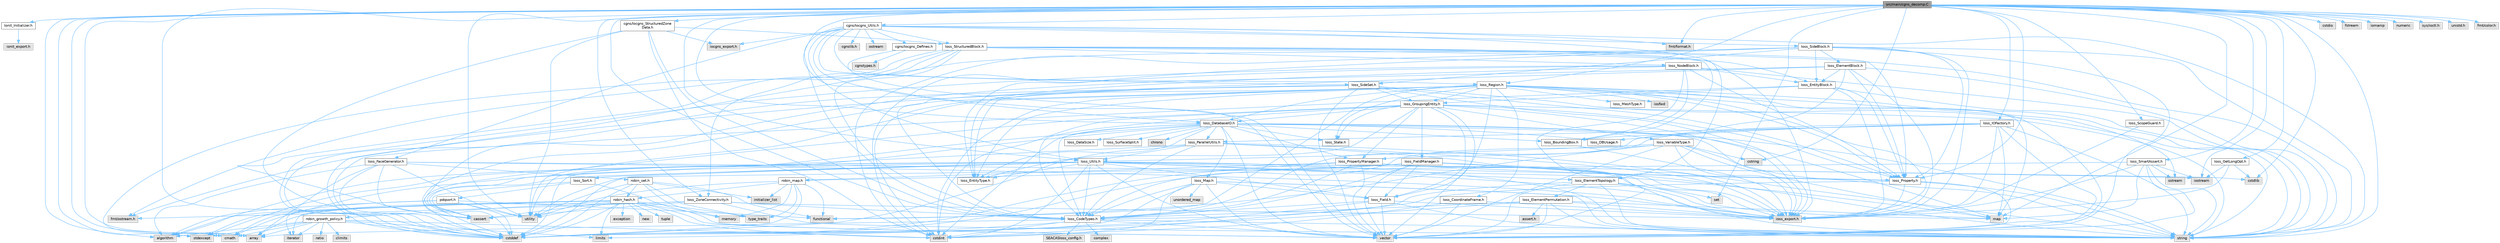 digraph "src/main/cgns_decomp.C"
{
 // INTERACTIVE_SVG=YES
 // LATEX_PDF_SIZE
  bgcolor="transparent";
  edge [fontname=Helvetica,fontsize=10,labelfontname=Helvetica,labelfontsize=10];
  node [fontname=Helvetica,fontsize=10,shape=box,height=0.2,width=0.4];
  Node1 [id="Node000001",label="src/main/cgns_decomp.C",height=0.2,width=0.4,color="gray40", fillcolor="grey60", style="filled", fontcolor="black",tooltip=" "];
  Node1 -> Node2 [id="edge1_Node000001_Node000002",color="steelblue1",style="solid",tooltip=" "];
  Node2 [id="Node000002",label="Ionit_Initializer.h",height=0.2,width=0.4,color="grey40", fillcolor="white", style="filled",URL="$Ionit__Initializer_8h.html",tooltip=" "];
  Node2 -> Node3 [id="edge2_Node000002_Node000003",color="steelblue1",style="solid",tooltip=" "];
  Node3 [id="Node000003",label="ionit_export.h",height=0.2,width=0.4,color="grey60", fillcolor="#E0E0E0", style="filled",tooltip=" "];
  Node1 -> Node4 [id="edge3_Node000001_Node000004",color="steelblue1",style="solid",tooltip=" "];
  Node4 [id="Node000004",label="Ioss_CodeTypes.h",height=0.2,width=0.4,color="grey40", fillcolor="white", style="filled",URL="$Ioss__CodeTypes_8h.html",tooltip=" "];
  Node4 -> Node5 [id="edge4_Node000004_Node000005",color="steelblue1",style="solid",tooltip=" "];
  Node5 [id="Node000005",label="array",height=0.2,width=0.4,color="grey60", fillcolor="#E0E0E0", style="filled",tooltip=" "];
  Node4 -> Node6 [id="edge5_Node000004_Node000006",color="steelblue1",style="solid",tooltip=" "];
  Node6 [id="Node000006",label="cstddef",height=0.2,width=0.4,color="grey60", fillcolor="#E0E0E0", style="filled",tooltip=" "];
  Node4 -> Node7 [id="edge6_Node000004_Node000007",color="steelblue1",style="solid",tooltip=" "];
  Node7 [id="Node000007",label="cstdint",height=0.2,width=0.4,color="grey60", fillcolor="#E0E0E0", style="filled",tooltip=" "];
  Node4 -> Node8 [id="edge7_Node000004_Node000008",color="steelblue1",style="solid",tooltip=" "];
  Node8 [id="Node000008",label="string",height=0.2,width=0.4,color="grey60", fillcolor="#E0E0E0", style="filled",tooltip=" "];
  Node4 -> Node9 [id="edge8_Node000004_Node000009",color="steelblue1",style="solid",tooltip=" "];
  Node9 [id="Node000009",label="vector",height=0.2,width=0.4,color="grey60", fillcolor="#E0E0E0", style="filled",tooltip=" "];
  Node4 -> Node10 [id="edge9_Node000004_Node000010",color="steelblue1",style="solid",tooltip=" "];
  Node10 [id="Node000010",label="SEACASIoss_config.h",height=0.2,width=0.4,color="grey60", fillcolor="#E0E0E0", style="filled",tooltip=" "];
  Node4 -> Node11 [id="edge10_Node000004_Node000011",color="steelblue1",style="solid",tooltip=" "];
  Node11 [id="Node000011",label="complex",height=0.2,width=0.4,color="grey60", fillcolor="#E0E0E0", style="filled",tooltip=" "];
  Node1 -> Node12 [id="edge11_Node000001_Node000012",color="steelblue1",style="solid",tooltip=" "];
  Node12 [id="Node000012",label="Ioss_DatabaseIO.h",height=0.2,width=0.4,color="grey40", fillcolor="white", style="filled",URL="$Ioss__DatabaseIO_8h.html",tooltip=" "];
  Node12 -> Node13 [id="edge12_Node000012_Node000013",color="steelblue1",style="solid",tooltip=" "];
  Node13 [id="Node000013",label="ioss_export.h",height=0.2,width=0.4,color="grey60", fillcolor="#E0E0E0", style="filled",tooltip=" "];
  Node12 -> Node14 [id="edge13_Node000012_Node000014",color="steelblue1",style="solid",tooltip=" "];
  Node14 [id="Node000014",label="Ioss_BoundingBox.h",height=0.2,width=0.4,color="grey40", fillcolor="white", style="filled",URL="$Ioss__BoundingBox_8h.html",tooltip=" "];
  Node14 -> Node13 [id="edge14_Node000014_Node000013",color="steelblue1",style="solid",tooltip=" "];
  Node12 -> Node4 [id="edge15_Node000012_Node000004",color="steelblue1",style="solid",tooltip=" "];
  Node12 -> Node15 [id="edge16_Node000012_Node000015",color="steelblue1",style="solid",tooltip=" "];
  Node15 [id="Node000015",label="Ioss_DBUsage.h",height=0.2,width=0.4,color="grey40", fillcolor="white", style="filled",URL="$Ioss__DBUsage_8h.html",tooltip=" "];
  Node12 -> Node16 [id="edge17_Node000012_Node000016",color="steelblue1",style="solid",tooltip=" "];
  Node16 [id="Node000016",label="Ioss_DataSize.h",height=0.2,width=0.4,color="grey40", fillcolor="white", style="filled",URL="$Ioss__DataSize_8h.html",tooltip=" "];
  Node12 -> Node17 [id="edge18_Node000012_Node000017",color="steelblue1",style="solid",tooltip=" "];
  Node17 [id="Node000017",label="Ioss_EntityType.h",height=0.2,width=0.4,color="grey40", fillcolor="white", style="filled",URL="$Ioss__EntityType_8h.html",tooltip=" "];
  Node12 -> Node18 [id="edge19_Node000012_Node000018",color="steelblue1",style="solid",tooltip=" "];
  Node18 [id="Node000018",label="Ioss_Map.h",height=0.2,width=0.4,color="grey40", fillcolor="white", style="filled",URL="$Ioss__Map_8h.html",tooltip=" "];
  Node18 -> Node13 [id="edge20_Node000018_Node000013",color="steelblue1",style="solid",tooltip=" "];
  Node18 -> Node4 [id="edge21_Node000018_Node000004",color="steelblue1",style="solid",tooltip=" "];
  Node18 -> Node19 [id="edge22_Node000018_Node000019",color="steelblue1",style="solid",tooltip=" "];
  Node19 [id="Node000019",label="Ioss_Field.h",height=0.2,width=0.4,color="grey40", fillcolor="white", style="filled",URL="$Ioss__Field_8h.html",tooltip=" "];
  Node19 -> Node13 [id="edge23_Node000019_Node000013",color="steelblue1",style="solid",tooltip=" "];
  Node19 -> Node4 [id="edge24_Node000019_Node000004",color="steelblue1",style="solid",tooltip=" "];
  Node19 -> Node6 [id="edge25_Node000019_Node000006",color="steelblue1",style="solid",tooltip=" "];
  Node19 -> Node8 [id="edge26_Node000019_Node000008",color="steelblue1",style="solid",tooltip=" "];
  Node19 -> Node9 [id="edge27_Node000019_Node000009",color="steelblue1",style="solid",tooltip=" "];
  Node18 -> Node6 [id="edge28_Node000018_Node000006",color="steelblue1",style="solid",tooltip=" "];
  Node18 -> Node7 [id="edge29_Node000018_Node000007",color="steelblue1",style="solid",tooltip=" "];
  Node18 -> Node8 [id="edge30_Node000018_Node000008",color="steelblue1",style="solid",tooltip=" "];
  Node18 -> Node9 [id="edge31_Node000018_Node000009",color="steelblue1",style="solid",tooltip=" "];
  Node18 -> Node20 [id="edge32_Node000018_Node000020",color="steelblue1",style="solid",tooltip=" "];
  Node20 [id="Node000020",label="unordered_map",height=0.2,width=0.4,color="grey60", fillcolor="#E0E0E0", style="filled",tooltip=" "];
  Node12 -> Node21 [id="edge33_Node000012_Node000021",color="steelblue1",style="solid",tooltip=" "];
  Node21 [id="Node000021",label="Ioss_ParallelUtils.h",height=0.2,width=0.4,color="grey40", fillcolor="white", style="filled",URL="$Ioss__ParallelUtils_8h.html",tooltip=" "];
  Node21 -> Node13 [id="edge34_Node000021_Node000013",color="steelblue1",style="solid",tooltip=" "];
  Node21 -> Node4 [id="edge35_Node000021_Node000004",color="steelblue1",style="solid",tooltip=" "];
  Node21 -> Node22 [id="edge36_Node000021_Node000022",color="steelblue1",style="solid",tooltip=" "];
  Node22 [id="Node000022",label="Ioss_Utils.h",height=0.2,width=0.4,color="grey40", fillcolor="white", style="filled",URL="$Ioss__Utils_8h.html",tooltip=" "];
  Node22 -> Node13 [id="edge37_Node000022_Node000013",color="steelblue1",style="solid",tooltip=" "];
  Node22 -> Node4 [id="edge38_Node000022_Node000004",color="steelblue1",style="solid",tooltip=" "];
  Node22 -> Node23 [id="edge39_Node000022_Node000023",color="steelblue1",style="solid",tooltip=" "];
  Node23 [id="Node000023",label="Ioss_ElementTopology.h",height=0.2,width=0.4,color="grey40", fillcolor="white", style="filled",URL="$Ioss__ElementTopology_8h.html",tooltip=" "];
  Node23 -> Node13 [id="edge40_Node000023_Node000013",color="steelblue1",style="solid",tooltip=" "];
  Node23 -> Node4 [id="edge41_Node000023_Node000004",color="steelblue1",style="solid",tooltip=" "];
  Node23 -> Node24 [id="edge42_Node000023_Node000024",color="steelblue1",style="solid",tooltip=" "];
  Node24 [id="Node000024",label="Ioss_ElementPermutation.h",height=0.2,width=0.4,color="grey40", fillcolor="white", style="filled",URL="$Ioss__ElementPermutation_8h.html",tooltip=" "];
  Node24 -> Node13 [id="edge43_Node000024_Node000013",color="steelblue1",style="solid",tooltip=" "];
  Node24 -> Node4 [id="edge44_Node000024_Node000004",color="steelblue1",style="solid",tooltip=" "];
  Node24 -> Node25 [id="edge45_Node000024_Node000025",color="steelblue1",style="solid",tooltip=" "];
  Node25 [id="Node000025",label="assert.h",height=0.2,width=0.4,color="grey60", fillcolor="#E0E0E0", style="filled",tooltip=" "];
  Node24 -> Node26 [id="edge46_Node000024_Node000026",color="steelblue1",style="solid",tooltip=" "];
  Node26 [id="Node000026",label="limits",height=0.2,width=0.4,color="grey60", fillcolor="#E0E0E0", style="filled",tooltip=" "];
  Node24 -> Node27 [id="edge47_Node000024_Node000027",color="steelblue1",style="solid",tooltip=" "];
  Node27 [id="Node000027",label="map",height=0.2,width=0.4,color="grey60", fillcolor="#E0E0E0", style="filled",tooltip=" "];
  Node24 -> Node8 [id="edge48_Node000024_Node000008",color="steelblue1",style="solid",tooltip=" "];
  Node24 -> Node9 [id="edge49_Node000024_Node000009",color="steelblue1",style="solid",tooltip=" "];
  Node23 -> Node27 [id="edge50_Node000023_Node000027",color="steelblue1",style="solid",tooltip=" "];
  Node23 -> Node28 [id="edge51_Node000023_Node000028",color="steelblue1",style="solid",tooltip=" "];
  Node28 [id="Node000028",label="set",height=0.2,width=0.4,color="grey60", fillcolor="#E0E0E0", style="filled",tooltip=" "];
  Node23 -> Node8 [id="edge52_Node000023_Node000008",color="steelblue1",style="solid",tooltip=" "];
  Node23 -> Node9 [id="edge53_Node000023_Node000009",color="steelblue1",style="solid",tooltip=" "];
  Node22 -> Node17 [id="edge54_Node000022_Node000017",color="steelblue1",style="solid",tooltip=" "];
  Node22 -> Node19 [id="edge55_Node000022_Node000019",color="steelblue1",style="solid",tooltip=" "];
  Node22 -> Node29 [id="edge56_Node000022_Node000029",color="steelblue1",style="solid",tooltip=" "];
  Node29 [id="Node000029",label="Ioss_Property.h",height=0.2,width=0.4,color="grey40", fillcolor="white", style="filled",URL="$Ioss__Property_8h.html",tooltip=" "];
  Node29 -> Node13 [id="edge57_Node000029_Node000013",color="steelblue1",style="solid",tooltip=" "];
  Node29 -> Node7 [id="edge58_Node000029_Node000007",color="steelblue1",style="solid",tooltip=" "];
  Node29 -> Node8 [id="edge59_Node000029_Node000008",color="steelblue1",style="solid",tooltip=" "];
  Node29 -> Node9 [id="edge60_Node000029_Node000009",color="steelblue1",style="solid",tooltip=" "];
  Node22 -> Node30 [id="edge61_Node000022_Node000030",color="steelblue1",style="solid",tooltip=" "];
  Node30 [id="Node000030",label="Ioss_Sort.h",height=0.2,width=0.4,color="grey40", fillcolor="white", style="filled",URL="$Ioss__Sort_8h.html",tooltip=" "];
  Node30 -> Node31 [id="edge62_Node000030_Node000031",color="steelblue1",style="solid",tooltip=" "];
  Node31 [id="Node000031",label="pdqsort.h",height=0.2,width=0.4,color="grey40", fillcolor="white", style="filled",URL="$pdqsort_8h.html",tooltip=" "];
  Node31 -> Node32 [id="edge63_Node000031_Node000032",color="steelblue1",style="solid",tooltip=" "];
  Node32 [id="Node000032",label="algorithm",height=0.2,width=0.4,color="grey60", fillcolor="#E0E0E0", style="filled",tooltip=" "];
  Node31 -> Node6 [id="edge64_Node000031_Node000006",color="steelblue1",style="solid",tooltip=" "];
  Node31 -> Node33 [id="edge65_Node000031_Node000033",color="steelblue1",style="solid",tooltip=" "];
  Node33 [id="Node000033",label="functional",height=0.2,width=0.4,color="grey60", fillcolor="#E0E0E0", style="filled",tooltip=" "];
  Node31 -> Node34 [id="edge66_Node000031_Node000034",color="steelblue1",style="solid",tooltip=" "];
  Node34 [id="Node000034",label="iterator",height=0.2,width=0.4,color="grey60", fillcolor="#E0E0E0", style="filled",tooltip=" "];
  Node31 -> Node35 [id="edge67_Node000031_Node000035",color="steelblue1",style="solid",tooltip=" "];
  Node35 [id="Node000035",label="utility",height=0.2,width=0.4,color="grey60", fillcolor="#E0E0E0", style="filled",tooltip=" "];
  Node30 -> Node6 [id="edge68_Node000030_Node000006",color="steelblue1",style="solid",tooltip=" "];
  Node30 -> Node9 [id="edge69_Node000030_Node000009",color="steelblue1",style="solid",tooltip=" "];
  Node22 -> Node32 [id="edge70_Node000022_Node000032",color="steelblue1",style="solid",tooltip=" "];
  Node22 -> Node36 [id="edge71_Node000022_Node000036",color="steelblue1",style="solid",tooltip=" "];
  Node36 [id="Node000036",label="cassert",height=0.2,width=0.4,color="grey60", fillcolor="#E0E0E0", style="filled",tooltip=" "];
  Node22 -> Node37 [id="edge72_Node000022_Node000037",color="steelblue1",style="solid",tooltip=" "];
  Node37 [id="Node000037",label="cmath",height=0.2,width=0.4,color="grey60", fillcolor="#E0E0E0", style="filled",tooltip=" "];
  Node22 -> Node6 [id="edge73_Node000022_Node000006",color="steelblue1",style="solid",tooltip=" "];
  Node22 -> Node7 [id="edge74_Node000022_Node000007",color="steelblue1",style="solid",tooltip=" "];
  Node22 -> Node38 [id="edge75_Node000022_Node000038",color="steelblue1",style="solid",tooltip=" "];
  Node38 [id="Node000038",label="cstdlib",height=0.2,width=0.4,color="grey60", fillcolor="#E0E0E0", style="filled",tooltip=" "];
  Node22 -> Node39 [id="edge76_Node000022_Node000039",color="steelblue1",style="solid",tooltip=" "];
  Node39 [id="Node000039",label="iostream",height=0.2,width=0.4,color="grey60", fillcolor="#E0E0E0", style="filled",tooltip=" "];
  Node22 -> Node40 [id="edge77_Node000022_Node000040",color="steelblue1",style="solid",tooltip=" "];
  Node40 [id="Node000040",label="stdexcept",height=0.2,width=0.4,color="grey60", fillcolor="#E0E0E0", style="filled",tooltip=" "];
  Node22 -> Node8 [id="edge78_Node000022_Node000008",color="steelblue1",style="solid",tooltip=" "];
  Node22 -> Node9 [id="edge79_Node000022_Node000009",color="steelblue1",style="solid",tooltip=" "];
  Node21 -> Node36 [id="edge80_Node000021_Node000036",color="steelblue1",style="solid",tooltip=" "];
  Node21 -> Node6 [id="edge81_Node000021_Node000006",color="steelblue1",style="solid",tooltip=" "];
  Node21 -> Node8 [id="edge82_Node000021_Node000008",color="steelblue1",style="solid",tooltip=" "];
  Node21 -> Node9 [id="edge83_Node000021_Node000009",color="steelblue1",style="solid",tooltip=" "];
  Node12 -> Node41 [id="edge84_Node000012_Node000041",color="steelblue1",style="solid",tooltip=" "];
  Node41 [id="Node000041",label="Ioss_PropertyManager.h",height=0.2,width=0.4,color="grey40", fillcolor="white", style="filled",URL="$Ioss__PropertyManager_8h.html",tooltip=" "];
  Node41 -> Node13 [id="edge85_Node000041_Node000013",color="steelblue1",style="solid",tooltip=" "];
  Node41 -> Node4 [id="edge86_Node000041_Node000004",color="steelblue1",style="solid",tooltip=" "];
  Node41 -> Node29 [id="edge87_Node000041_Node000029",color="steelblue1",style="solid",tooltip=" "];
  Node41 -> Node6 [id="edge88_Node000041_Node000006",color="steelblue1",style="solid",tooltip=" "];
  Node41 -> Node8 [id="edge89_Node000041_Node000008",color="steelblue1",style="solid",tooltip=" "];
  Node41 -> Node9 [id="edge90_Node000041_Node000009",color="steelblue1",style="solid",tooltip=" "];
  Node41 -> Node42 [id="edge91_Node000041_Node000042",color="steelblue1",style="solid",tooltip=" "];
  Node42 [id="Node000042",label="robin_map.h",height=0.2,width=0.4,color="grey40", fillcolor="white", style="filled",URL="$robin__map_8h.html",tooltip=" "];
  Node42 -> Node6 [id="edge92_Node000042_Node000006",color="steelblue1",style="solid",tooltip=" "];
  Node42 -> Node33 [id="edge93_Node000042_Node000033",color="steelblue1",style="solid",tooltip=" "];
  Node42 -> Node43 [id="edge94_Node000042_Node000043",color="steelblue1",style="solid",tooltip=" "];
  Node43 [id="Node000043",label="initializer_list",height=0.2,width=0.4,color="grey60", fillcolor="#E0E0E0", style="filled",tooltip=" "];
  Node42 -> Node44 [id="edge95_Node000042_Node000044",color="steelblue1",style="solid",tooltip=" "];
  Node44 [id="Node000044",label="memory",height=0.2,width=0.4,color="grey60", fillcolor="#E0E0E0", style="filled",tooltip=" "];
  Node42 -> Node45 [id="edge96_Node000042_Node000045",color="steelblue1",style="solid",tooltip=" "];
  Node45 [id="Node000045",label="type_traits",height=0.2,width=0.4,color="grey60", fillcolor="#E0E0E0", style="filled",tooltip=" "];
  Node42 -> Node35 [id="edge97_Node000042_Node000035",color="steelblue1",style="solid",tooltip=" "];
  Node42 -> Node46 [id="edge98_Node000042_Node000046",color="steelblue1",style="solid",tooltip=" "];
  Node46 [id="Node000046",label="robin_hash.h",height=0.2,width=0.4,color="grey40", fillcolor="white", style="filled",URL="$robin__hash_8h.html",tooltip=" "];
  Node46 -> Node32 [id="edge99_Node000046_Node000032",color="steelblue1",style="solid",tooltip=" "];
  Node46 -> Node36 [id="edge100_Node000046_Node000036",color="steelblue1",style="solid",tooltip=" "];
  Node46 -> Node37 [id="edge101_Node000046_Node000037",color="steelblue1",style="solid",tooltip=" "];
  Node46 -> Node6 [id="edge102_Node000046_Node000006",color="steelblue1",style="solid",tooltip=" "];
  Node46 -> Node7 [id="edge103_Node000046_Node000007",color="steelblue1",style="solid",tooltip=" "];
  Node46 -> Node47 [id="edge104_Node000046_Node000047",color="steelblue1",style="solid",tooltip=" "];
  Node47 [id="Node000047",label="exception",height=0.2,width=0.4,color="grey60", fillcolor="#E0E0E0", style="filled",tooltip=" "];
  Node46 -> Node34 [id="edge105_Node000046_Node000034",color="steelblue1",style="solid",tooltip=" "];
  Node46 -> Node26 [id="edge106_Node000046_Node000026",color="steelblue1",style="solid",tooltip=" "];
  Node46 -> Node44 [id="edge107_Node000046_Node000044",color="steelblue1",style="solid",tooltip=" "];
  Node46 -> Node48 [id="edge108_Node000046_Node000048",color="steelblue1",style="solid",tooltip=" "];
  Node48 [id="Node000048",label="new",height=0.2,width=0.4,color="grey60", fillcolor="#E0E0E0", style="filled",tooltip=" "];
  Node46 -> Node40 [id="edge109_Node000046_Node000040",color="steelblue1",style="solid",tooltip=" "];
  Node46 -> Node49 [id="edge110_Node000046_Node000049",color="steelblue1",style="solid",tooltip=" "];
  Node49 [id="Node000049",label="tuple",height=0.2,width=0.4,color="grey60", fillcolor="#E0E0E0", style="filled",tooltip=" "];
  Node46 -> Node45 [id="edge111_Node000046_Node000045",color="steelblue1",style="solid",tooltip=" "];
  Node46 -> Node35 [id="edge112_Node000046_Node000035",color="steelblue1",style="solid",tooltip=" "];
  Node46 -> Node9 [id="edge113_Node000046_Node000009",color="steelblue1",style="solid",tooltip=" "];
  Node46 -> Node50 [id="edge114_Node000046_Node000050",color="steelblue1",style="solid",tooltip=" "];
  Node50 [id="Node000050",label="robin_growth_policy.h",height=0.2,width=0.4,color="grey40", fillcolor="white", style="filled",URL="$robin__growth__policy_8h.html",tooltip=" "];
  Node50 -> Node32 [id="edge115_Node000050_Node000032",color="steelblue1",style="solid",tooltip=" "];
  Node50 -> Node5 [id="edge116_Node000050_Node000005",color="steelblue1",style="solid",tooltip=" "];
  Node50 -> Node51 [id="edge117_Node000050_Node000051",color="steelblue1",style="solid",tooltip=" "];
  Node51 [id="Node000051",label="climits",height=0.2,width=0.4,color="grey60", fillcolor="#E0E0E0", style="filled",tooltip=" "];
  Node50 -> Node37 [id="edge118_Node000050_Node000037",color="steelblue1",style="solid",tooltip=" "];
  Node50 -> Node6 [id="edge119_Node000050_Node000006",color="steelblue1",style="solid",tooltip=" "];
  Node50 -> Node7 [id="edge120_Node000050_Node000007",color="steelblue1",style="solid",tooltip=" "];
  Node50 -> Node34 [id="edge121_Node000050_Node000034",color="steelblue1",style="solid",tooltip=" "];
  Node50 -> Node26 [id="edge122_Node000050_Node000026",color="steelblue1",style="solid",tooltip=" "];
  Node50 -> Node52 [id="edge123_Node000050_Node000052",color="steelblue1",style="solid",tooltip=" "];
  Node52 [id="Node000052",label="ratio",height=0.2,width=0.4,color="grey60", fillcolor="#E0E0E0", style="filled",tooltip=" "];
  Node50 -> Node40 [id="edge124_Node000050_Node000040",color="steelblue1",style="solid",tooltip=" "];
  Node12 -> Node53 [id="edge125_Node000012_Node000053",color="steelblue1",style="solid",tooltip=" "];
  Node53 [id="Node000053",label="Ioss_State.h",height=0.2,width=0.4,color="grey40", fillcolor="white", style="filled",URL="$Ioss__State_8h.html",tooltip=" "];
  Node12 -> Node54 [id="edge126_Node000012_Node000054",color="steelblue1",style="solid",tooltip=" "];
  Node54 [id="Node000054",label="Ioss_SurfaceSplit.h",height=0.2,width=0.4,color="grey40", fillcolor="white", style="filled",URL="$Ioss__SurfaceSplit_8h.html",tooltip=" "];
  Node12 -> Node55 [id="edge127_Node000012_Node000055",color="steelblue1",style="solid",tooltip=" "];
  Node55 [id="Node000055",label="chrono",height=0.2,width=0.4,color="grey60", fillcolor="#E0E0E0", style="filled",tooltip=" "];
  Node12 -> Node6 [id="edge128_Node000012_Node000006",color="steelblue1",style="solid",tooltip=" "];
  Node12 -> Node7 [id="edge129_Node000012_Node000007",color="steelblue1",style="solid",tooltip=" "];
  Node12 -> Node27 [id="edge130_Node000012_Node000027",color="steelblue1",style="solid",tooltip=" "];
  Node12 -> Node8 [id="edge131_Node000012_Node000008",color="steelblue1",style="solid",tooltip=" "];
  Node12 -> Node35 [id="edge132_Node000012_Node000035",color="steelblue1",style="solid",tooltip=" "];
  Node12 -> Node9 [id="edge133_Node000012_Node000009",color="steelblue1",style="solid",tooltip=" "];
  Node1 -> Node56 [id="edge134_Node000001_Node000056",color="steelblue1",style="solid",tooltip=" "];
  Node56 [id="Node000056",label="Ioss_GetLongOpt.h",height=0.2,width=0.4,color="grey40", fillcolor="white", style="filled",URL="$Ioss__GetLongOpt_8h.html",tooltip=" "];
  Node56 -> Node13 [id="edge135_Node000056_Node000013",color="steelblue1",style="solid",tooltip=" "];
  Node56 -> Node38 [id="edge136_Node000056_Node000038",color="steelblue1",style="solid",tooltip=" "];
  Node56 -> Node39 [id="edge137_Node000056_Node000039",color="steelblue1",style="solid",tooltip=" "];
  Node1 -> Node57 [id="edge138_Node000001_Node000057",color="steelblue1",style="solid",tooltip=" "];
  Node57 [id="Node000057",label="Ioss_IOFactory.h",height=0.2,width=0.4,color="grey40", fillcolor="white", style="filled",URL="$Ioss__IOFactory_8h.html",tooltip=" "];
  Node57 -> Node13 [id="edge139_Node000057_Node000013",color="steelblue1",style="solid",tooltip=" "];
  Node57 -> Node4 [id="edge140_Node000057_Node000004",color="steelblue1",style="solid",tooltip=" "];
  Node57 -> Node8 [id="edge141_Node000057_Node000008",color="steelblue1",style="solid",tooltip=" "];
  Node57 -> Node15 [id="edge142_Node000057_Node000015",color="steelblue1",style="solid",tooltip=" "];
  Node57 -> Node21 [id="edge143_Node000057_Node000021",color="steelblue1",style="solid",tooltip=" "];
  Node57 -> Node41 [id="edge144_Node000057_Node000041",color="steelblue1",style="solid",tooltip=" "];
  Node57 -> Node27 [id="edge145_Node000057_Node000027",color="steelblue1",style="solid",tooltip=" "];
  Node57 -> Node9 [id="edge146_Node000057_Node000009",color="steelblue1",style="solid",tooltip=" "];
  Node1 -> Node29 [id="edge147_Node000001_Node000029",color="steelblue1",style="solid",tooltip=" "];
  Node1 -> Node58 [id="edge148_Node000001_Node000058",color="steelblue1",style="solid",tooltip=" "];
  Node58 [id="Node000058",label="Ioss_Region.h",height=0.2,width=0.4,color="grey40", fillcolor="white", style="filled",URL="$Ioss__Region_8h.html",tooltip=" "];
  Node58 -> Node13 [id="edge149_Node000058_Node000013",color="steelblue1",style="solid",tooltip=" "];
  Node58 -> Node59 [id="edge150_Node000058_Node000059",color="steelblue1",style="solid",tooltip=" "];
  Node59 [id="Node000059",label="Ioss_CoordinateFrame.h",height=0.2,width=0.4,color="grey40", fillcolor="white", style="filled",URL="$Ioss__CoordinateFrame_8h.html",tooltip=" "];
  Node59 -> Node13 [id="edge151_Node000059_Node000013",color="steelblue1",style="solid",tooltip=" "];
  Node59 -> Node7 [id="edge152_Node000059_Node000007",color="steelblue1",style="solid",tooltip=" "];
  Node59 -> Node9 [id="edge153_Node000059_Node000009",color="steelblue1",style="solid",tooltip=" "];
  Node58 -> Node12 [id="edge154_Node000058_Node000012",color="steelblue1",style="solid",tooltip=" "];
  Node58 -> Node17 [id="edge155_Node000058_Node000017",color="steelblue1",style="solid",tooltip=" "];
  Node58 -> Node19 [id="edge156_Node000058_Node000019",color="steelblue1",style="solid",tooltip=" "];
  Node58 -> Node60 [id="edge157_Node000058_Node000060",color="steelblue1",style="solid",tooltip=" "];
  Node60 [id="Node000060",label="Ioss_GroupingEntity.h",height=0.2,width=0.4,color="grey40", fillcolor="white", style="filled",URL="$Ioss__GroupingEntity_8h.html",tooltip=" "];
  Node60 -> Node13 [id="edge158_Node000060_Node000013",color="steelblue1",style="solid",tooltip=" "];
  Node60 -> Node4 [id="edge159_Node000060_Node000004",color="steelblue1",style="solid",tooltip=" "];
  Node60 -> Node12 [id="edge160_Node000060_Node000012",color="steelblue1",style="solid",tooltip=" "];
  Node60 -> Node17 [id="edge161_Node000060_Node000017",color="steelblue1",style="solid",tooltip=" "];
  Node60 -> Node19 [id="edge162_Node000060_Node000019",color="steelblue1",style="solid",tooltip=" "];
  Node60 -> Node61 [id="edge163_Node000060_Node000061",color="steelblue1",style="solid",tooltip=" "];
  Node61 [id="Node000061",label="Ioss_FieldManager.h",height=0.2,width=0.4,color="grey40", fillcolor="white", style="filled",URL="$Ioss__FieldManager_8h.html",tooltip=" "];
  Node61 -> Node13 [id="edge164_Node000061_Node000013",color="steelblue1",style="solid",tooltip=" "];
  Node61 -> Node4 [id="edge165_Node000061_Node000004",color="steelblue1",style="solid",tooltip=" "];
  Node61 -> Node19 [id="edge166_Node000061_Node000019",color="steelblue1",style="solid",tooltip=" "];
  Node61 -> Node6 [id="edge167_Node000061_Node000006",color="steelblue1",style="solid",tooltip=" "];
  Node61 -> Node8 [id="edge168_Node000061_Node000008",color="steelblue1",style="solid",tooltip=" "];
  Node61 -> Node9 [id="edge169_Node000061_Node000009",color="steelblue1",style="solid",tooltip=" "];
  Node61 -> Node42 [id="edge170_Node000061_Node000042",color="steelblue1",style="solid",tooltip=" "];
  Node60 -> Node29 [id="edge171_Node000060_Node000029",color="steelblue1",style="solid",tooltip=" "];
  Node60 -> Node41 [id="edge172_Node000060_Node000041",color="steelblue1",style="solid",tooltip=" "];
  Node60 -> Node53 [id="edge173_Node000060_Node000053",color="steelblue1",style="solid",tooltip=" "];
  Node60 -> Node62 [id="edge174_Node000060_Node000062",color="steelblue1",style="solid",tooltip=" "];
  Node62 [id="Node000062",label="Ioss_VariableType.h",height=0.2,width=0.4,color="grey40", fillcolor="white", style="filled",URL="$Ioss__VariableType_8h.html",tooltip=" "];
  Node62 -> Node13 [id="edge175_Node000062_Node000013",color="steelblue1",style="solid",tooltip=" "];
  Node62 -> Node4 [id="edge176_Node000062_Node000004",color="steelblue1",style="solid",tooltip=" "];
  Node62 -> Node22 [id="edge177_Node000062_Node000022",color="steelblue1",style="solid",tooltip=" "];
  Node62 -> Node63 [id="edge178_Node000062_Node000063",color="steelblue1",style="solid",tooltip=" "];
  Node63 [id="Node000063",label="cstring",height=0.2,width=0.4,color="grey60", fillcolor="#E0E0E0", style="filled",tooltip=" "];
  Node62 -> Node33 [id="edge179_Node000062_Node000033",color="steelblue1",style="solid",tooltip=" "];
  Node62 -> Node27 [id="edge180_Node000062_Node000027",color="steelblue1",style="solid",tooltip=" "];
  Node62 -> Node8 [id="edge181_Node000062_Node000008",color="steelblue1",style="solid",tooltip=" "];
  Node62 -> Node9 [id="edge182_Node000062_Node000009",color="steelblue1",style="solid",tooltip=" "];
  Node60 -> Node6 [id="edge183_Node000060_Node000006",color="steelblue1",style="solid",tooltip=" "];
  Node60 -> Node7 [id="edge184_Node000060_Node000007",color="steelblue1",style="solid",tooltip=" "];
  Node60 -> Node8 [id="edge185_Node000060_Node000008",color="steelblue1",style="solid",tooltip=" "];
  Node60 -> Node9 [id="edge186_Node000060_Node000009",color="steelblue1",style="solid",tooltip=" "];
  Node58 -> Node64 [id="edge187_Node000058_Node000064",color="steelblue1",style="solid",tooltip=" "];
  Node64 [id="Node000064",label="Ioss_MeshType.h",height=0.2,width=0.4,color="grey40", fillcolor="white", style="filled",URL="$Ioss__MeshType_8h.html",tooltip=" "];
  Node58 -> Node29 [id="edge188_Node000058_Node000029",color="steelblue1",style="solid",tooltip=" "];
  Node58 -> Node53 [id="edge189_Node000058_Node000053",color="steelblue1",style="solid",tooltip=" "];
  Node58 -> Node6 [id="edge190_Node000058_Node000006",color="steelblue1",style="solid",tooltip=" "];
  Node58 -> Node7 [id="edge191_Node000058_Node000007",color="steelblue1",style="solid",tooltip=" "];
  Node58 -> Node33 [id="edge192_Node000058_Node000033",color="steelblue1",style="solid",tooltip=" "];
  Node58 -> Node65 [id="edge193_Node000058_Node000065",color="steelblue1",style="solid",tooltip=" "];
  Node65 [id="Node000065",label="iosfwd",height=0.2,width=0.4,color="grey60", fillcolor="#E0E0E0", style="filled",tooltip=" "];
  Node58 -> Node27 [id="edge194_Node000058_Node000027",color="steelblue1",style="solid",tooltip=" "];
  Node58 -> Node8 [id="edge195_Node000058_Node000008",color="steelblue1",style="solid",tooltip=" "];
  Node58 -> Node35 [id="edge196_Node000058_Node000035",color="steelblue1",style="solid",tooltip=" "];
  Node58 -> Node9 [id="edge197_Node000058_Node000009",color="steelblue1",style="solid",tooltip=" "];
  Node58 -> Node66 [id="edge198_Node000058_Node000066",color="steelblue1",style="solid",tooltip=" "];
  Node66 [id="Node000066",label="sstream",height=0.2,width=0.4,color="grey60", fillcolor="#E0E0E0", style="filled",tooltip=" "];
  Node58 -> Node67 [id="edge199_Node000058_Node000067",color="steelblue1",style="solid",tooltip=" "];
  Node67 [id="Node000067",label="fmt/ostream.h",height=0.2,width=0.4,color="grey60", fillcolor="#E0E0E0", style="filled",tooltip=" "];
  Node1 -> Node68 [id="edge200_Node000001_Node000068",color="steelblue1",style="solid",tooltip=" "];
  Node68 [id="Node000068",label="Ioss_ScopeGuard.h",height=0.2,width=0.4,color="grey40", fillcolor="white", style="filled",URL="$Ioss__ScopeGuard_8h.html",tooltip=" "];
  Node68 -> Node13 [id="edge201_Node000068_Node000013",color="steelblue1",style="solid",tooltip=" "];
  Node1 -> Node69 [id="edge202_Node000001_Node000069",color="steelblue1",style="solid",tooltip=" "];
  Node69 [id="Node000069",label="Ioss_SmartAssert.h",height=0.2,width=0.4,color="grey40", fillcolor="white", style="filled",URL="$Ioss__SmartAssert_8h.html",tooltip=" "];
  Node69 -> Node13 [id="edge203_Node000069_Node000013",color="steelblue1",style="solid",tooltip=" "];
  Node69 -> Node39 [id="edge204_Node000069_Node000039",color="steelblue1",style="solid",tooltip=" "];
  Node69 -> Node27 [id="edge205_Node000069_Node000027",color="steelblue1",style="solid",tooltip=" "];
  Node69 -> Node66 [id="edge206_Node000069_Node000066",color="steelblue1",style="solid",tooltip=" "];
  Node69 -> Node8 [id="edge207_Node000069_Node000008",color="steelblue1",style="solid",tooltip=" "];
  Node69 -> Node35 [id="edge208_Node000069_Node000035",color="steelblue1",style="solid",tooltip=" "];
  Node69 -> Node9 [id="edge209_Node000069_Node000009",color="steelblue1",style="solid",tooltip=" "];
  Node1 -> Node22 [id="edge210_Node000001_Node000022",color="steelblue1",style="solid",tooltip=" "];
  Node1 -> Node70 [id="edge211_Node000001_Node000070",color="steelblue1",style="solid",tooltip=" "];
  Node70 [id="Node000070",label="Ioss_ZoneConnectivity.h",height=0.2,width=0.4,color="grey40", fillcolor="white", style="filled",URL="$Ioss__ZoneConnectivity_8h.html",tooltip=" "];
  Node70 -> Node13 [id="edge212_Node000070_Node000013",color="steelblue1",style="solid",tooltip=" "];
  Node70 -> Node4 [id="edge213_Node000070_Node000004",color="steelblue1",style="solid",tooltip=" "];
  Node70 -> Node5 [id="edge214_Node000070_Node000005",color="steelblue1",style="solid",tooltip=" "];
  Node70 -> Node36 [id="edge215_Node000070_Node000036",color="steelblue1",style="solid",tooltip=" "];
  Node70 -> Node67 [id="edge216_Node000070_Node000067",color="steelblue1",style="solid",tooltip=" "];
  Node70 -> Node8 [id="edge217_Node000070_Node000008",color="steelblue1",style="solid",tooltip=" "];
  Node1 -> Node71 [id="edge218_Node000001_Node000071",color="steelblue1",style="solid",tooltip=" "];
  Node71 [id="Node000071",label="cgns/Iocgns_StructuredZone\lData.h",height=0.2,width=0.4,color="grey40", fillcolor="white", style="filled",URL="$Iocgns__StructuredZoneData_8h.html",tooltip=" "];
  Node71 -> Node72 [id="edge219_Node000071_Node000072",color="steelblue1",style="solid",tooltip=" "];
  Node72 [id="Node000072",label="iocgns_export.h",height=0.2,width=0.4,color="grey60", fillcolor="#E0E0E0", style="filled",tooltip=" "];
  Node71 -> Node4 [id="edge220_Node000071_Node000004",color="steelblue1",style="solid",tooltip=" "];
  Node71 -> Node73 [id="edge221_Node000071_Node000073",color="steelblue1",style="solid",tooltip=" "];
  Node73 [id="Node000073",label="Ioss_StructuredBlock.h",height=0.2,width=0.4,color="grey40", fillcolor="white", style="filled",URL="$Ioss__StructuredBlock_8h.html",tooltip=" "];
  Node73 -> Node13 [id="edge222_Node000073_Node000013",color="steelblue1",style="solid",tooltip=" "];
  Node73 -> Node14 [id="edge223_Node000073_Node000014",color="steelblue1",style="solid",tooltip=" "];
  Node73 -> Node4 [id="edge224_Node000073_Node000004",color="steelblue1",style="solid",tooltip=" "];
  Node73 -> Node74 [id="edge225_Node000073_Node000074",color="steelblue1",style="solid",tooltip=" "];
  Node74 [id="Node000074",label="Ioss_EntityBlock.h",height=0.2,width=0.4,color="grey40", fillcolor="white", style="filled",URL="$Ioss__EntityBlock_8h.html",tooltip=" "];
  Node74 -> Node13 [id="edge226_Node000074_Node000013",color="steelblue1",style="solid",tooltip=" "];
  Node74 -> Node60 [id="edge227_Node000074_Node000060",color="steelblue1",style="solid",tooltip=" "];
  Node74 -> Node29 [id="edge228_Node000074_Node000029",color="steelblue1",style="solid",tooltip=" "];
  Node74 -> Node6 [id="edge229_Node000074_Node000006",color="steelblue1",style="solid",tooltip=" "];
  Node74 -> Node8 [id="edge230_Node000074_Node000008",color="steelblue1",style="solid",tooltip=" "];
  Node73 -> Node75 [id="edge231_Node000073_Node000075",color="steelblue1",style="solid",tooltip=" "];
  Node75 [id="Node000075",label="Ioss_NodeBlock.h",height=0.2,width=0.4,color="grey40", fillcolor="white", style="filled",URL="$Ioss__NodeBlock_8h.html",tooltip=" "];
  Node75 -> Node13 [id="edge232_Node000075_Node000013",color="steelblue1",style="solid",tooltip=" "];
  Node75 -> Node14 [id="edge233_Node000075_Node000014",color="steelblue1",style="solid",tooltip=" "];
  Node75 -> Node74 [id="edge234_Node000075_Node000074",color="steelblue1",style="solid",tooltip=" "];
  Node75 -> Node17 [id="edge235_Node000075_Node000017",color="steelblue1",style="solid",tooltip=" "];
  Node75 -> Node29 [id="edge236_Node000075_Node000029",color="steelblue1",style="solid",tooltip=" "];
  Node75 -> Node6 [id="edge237_Node000075_Node000006",color="steelblue1",style="solid",tooltip=" "];
  Node75 -> Node7 [id="edge238_Node000075_Node000007",color="steelblue1",style="solid",tooltip=" "];
  Node75 -> Node8 [id="edge239_Node000075_Node000008",color="steelblue1",style="solid",tooltip=" "];
  Node73 -> Node29 [id="edge240_Node000073_Node000029",color="steelblue1",style="solid",tooltip=" "];
  Node73 -> Node70 [id="edge241_Node000073_Node000070",color="steelblue1",style="solid",tooltip=" "];
  Node73 -> Node5 [id="edge242_Node000073_Node000005",color="steelblue1",style="solid",tooltip=" "];
  Node73 -> Node36 [id="edge243_Node000073_Node000036",color="steelblue1",style="solid",tooltip=" "];
  Node73 -> Node67 [id="edge244_Node000073_Node000067",color="steelblue1",style="solid",tooltip=" "];
  Node73 -> Node8 [id="edge245_Node000073_Node000008",color="steelblue1",style="solid",tooltip=" "];
  Node71 -> Node6 [id="edge246_Node000071_Node000006",color="steelblue1",style="solid",tooltip=" "];
  Node71 -> Node7 [id="edge247_Node000071_Node000007",color="steelblue1",style="solid",tooltip=" "];
  Node71 -> Node35 [id="edge248_Node000071_Node000035",color="steelblue1",style="solid",tooltip=" "];
  Node1 -> Node76 [id="edge249_Node000001_Node000076",color="steelblue1",style="solid",tooltip=" "];
  Node76 [id="Node000076",label="cgns/Iocgns_Utils.h",height=0.2,width=0.4,color="grey40", fillcolor="white", style="filled",URL="$Iocgns__Utils_8h.html",tooltip=" "];
  Node76 -> Node72 [id="edge250_Node000076_Node000072",color="steelblue1",style="solid",tooltip=" "];
  Node76 -> Node4 [id="edge251_Node000076_Node000004",color="steelblue1",style="solid",tooltip=" "];
  Node76 -> Node12 [id="edge252_Node000076_Node000012",color="steelblue1",style="solid",tooltip=" "];
  Node76 -> Node23 [id="edge253_Node000076_Node000023",color="steelblue1",style="solid",tooltip=" "];
  Node76 -> Node77 [id="edge254_Node000076_Node000077",color="steelblue1",style="solid",tooltip=" "];
  Node77 [id="Node000077",label="Ioss_FaceGenerator.h",height=0.2,width=0.4,color="grey40", fillcolor="white", style="filled",URL="$Ioss__FaceGenerator_8h.html",tooltip=" "];
  Node77 -> Node13 [id="edge255_Node000077_Node000013",color="steelblue1",style="solid",tooltip=" "];
  Node77 -> Node32 [id="edge256_Node000077_Node000032",color="steelblue1",style="solid",tooltip=" "];
  Node77 -> Node5 [id="edge257_Node000077_Node000005",color="steelblue1",style="solid",tooltip=" "];
  Node77 -> Node36 [id="edge258_Node000077_Node000036",color="steelblue1",style="solid",tooltip=" "];
  Node77 -> Node6 [id="edge259_Node000077_Node000006",color="steelblue1",style="solid",tooltip=" "];
  Node77 -> Node27 [id="edge260_Node000077_Node000027",color="steelblue1",style="solid",tooltip=" "];
  Node77 -> Node78 [id="edge261_Node000077_Node000078",color="steelblue1",style="solid",tooltip=" "];
  Node78 [id="Node000078",label="robin_set.h",height=0.2,width=0.4,color="grey40", fillcolor="white", style="filled",URL="$robin__set_8h.html",tooltip=" "];
  Node78 -> Node6 [id="edge262_Node000078_Node000006",color="steelblue1",style="solid",tooltip=" "];
  Node78 -> Node33 [id="edge263_Node000078_Node000033",color="steelblue1",style="solid",tooltip=" "];
  Node78 -> Node43 [id="edge264_Node000078_Node000043",color="steelblue1",style="solid",tooltip=" "];
  Node78 -> Node44 [id="edge265_Node000078_Node000044",color="steelblue1",style="solid",tooltip=" "];
  Node78 -> Node45 [id="edge266_Node000078_Node000045",color="steelblue1",style="solid",tooltip=" "];
  Node78 -> Node35 [id="edge267_Node000078_Node000035",color="steelblue1",style="solid",tooltip=" "];
  Node78 -> Node46 [id="edge268_Node000078_Node000046",color="steelblue1",style="solid",tooltip=" "];
  Node77 -> Node35 [id="edge269_Node000077_Node000035",color="steelblue1",style="solid",tooltip=" "];
  Node76 -> Node58 [id="edge270_Node000076_Node000058",color="steelblue1",style="solid",tooltip=" "];
  Node76 -> Node79 [id="edge271_Node000076_Node000079",color="steelblue1",style="solid",tooltip=" "];
  Node79 [id="Node000079",label="Ioss_SideBlock.h",height=0.2,width=0.4,color="grey40", fillcolor="white", style="filled",URL="$Ioss__SideBlock_8h.html",tooltip=" "];
  Node79 -> Node13 [id="edge272_Node000079_Node000013",color="steelblue1",style="solid",tooltip=" "];
  Node79 -> Node80 [id="edge273_Node000079_Node000080",color="steelblue1",style="solid",tooltip=" "];
  Node80 [id="Node000080",label="Ioss_ElementBlock.h",height=0.2,width=0.4,color="grey40", fillcolor="white", style="filled",URL="$Ioss__ElementBlock_8h.html",tooltip=" "];
  Node80 -> Node13 [id="edge274_Node000080_Node000013",color="steelblue1",style="solid",tooltip=" "];
  Node80 -> Node14 [id="edge275_Node000080_Node000014",color="steelblue1",style="solid",tooltip=" "];
  Node80 -> Node4 [id="edge276_Node000080_Node000004",color="steelblue1",style="solid",tooltip=" "];
  Node80 -> Node74 [id="edge277_Node000080_Node000074",color="steelblue1",style="solid",tooltip=" "];
  Node80 -> Node29 [id="edge278_Node000080_Node000029",color="steelblue1",style="solid",tooltip=" "];
  Node80 -> Node36 [id="edge279_Node000080_Node000036",color="steelblue1",style="solid",tooltip=" "];
  Node80 -> Node8 [id="edge280_Node000080_Node000008",color="steelblue1",style="solid",tooltip=" "];
  Node79 -> Node74 [id="edge281_Node000079_Node000074",color="steelblue1",style="solid",tooltip=" "];
  Node79 -> Node17 [id="edge282_Node000079_Node000017",color="steelblue1",style="solid",tooltip=" "];
  Node79 -> Node29 [id="edge283_Node000079_Node000029",color="steelblue1",style="solid",tooltip=" "];
  Node79 -> Node81 [id="edge284_Node000079_Node000081",color="steelblue1",style="solid",tooltip=" "];
  Node81 [id="Node000081",label="Ioss_SideSet.h",height=0.2,width=0.4,color="grey40", fillcolor="white", style="filled",URL="$Ioss__SideSet_8h.html",tooltip=" "];
  Node81 -> Node13 [id="edge285_Node000081_Node000013",color="steelblue1",style="solid",tooltip=" "];
  Node81 -> Node17 [id="edge286_Node000081_Node000017",color="steelblue1",style="solid",tooltip=" "];
  Node81 -> Node60 [id="edge287_Node000081_Node000060",color="steelblue1",style="solid",tooltip=" "];
  Node81 -> Node29 [id="edge288_Node000081_Node000029",color="steelblue1",style="solid",tooltip=" "];
  Node81 -> Node6 [id="edge289_Node000081_Node000006",color="steelblue1",style="solid",tooltip=" "];
  Node81 -> Node7 [id="edge290_Node000081_Node000007",color="steelblue1",style="solid",tooltip=" "];
  Node81 -> Node8 [id="edge291_Node000081_Node000008",color="steelblue1",style="solid",tooltip=" "];
  Node81 -> Node9 [id="edge292_Node000081_Node000009",color="steelblue1",style="solid",tooltip=" "];
  Node79 -> Node6 [id="edge293_Node000079_Node000006",color="steelblue1",style="solid",tooltip=" "];
  Node79 -> Node7 [id="edge294_Node000079_Node000007",color="steelblue1",style="solid",tooltip=" "];
  Node79 -> Node8 [id="edge295_Node000079_Node000008",color="steelblue1",style="solid",tooltip=" "];
  Node79 -> Node9 [id="edge296_Node000079_Node000009",color="steelblue1",style="solid",tooltip=" "];
  Node76 -> Node81 [id="edge297_Node000076_Node000081",color="steelblue1",style="solid",tooltip=" "];
  Node76 -> Node73 [id="edge298_Node000076_Node000073",color="steelblue1",style="solid",tooltip=" "];
  Node76 -> Node22 [id="edge299_Node000076_Node000022",color="steelblue1",style="solid",tooltip=" "];
  Node76 -> Node82 [id="edge300_Node000076_Node000082",color="steelblue1",style="solid",tooltip=" "];
  Node82 [id="Node000082",label="cgns/Iocgns_Defines.h",height=0.2,width=0.4,color="grey40", fillcolor="white", style="filled",URL="$Iocgns__Defines_8h.html",tooltip=" "];
  Node82 -> Node83 [id="edge301_Node000082_Node000083",color="steelblue1",style="solid",tooltip=" "];
  Node83 [id="Node000083",label="cgnstypes.h",height=0.2,width=0.4,color="grey60", fillcolor="#E0E0E0", style="filled",tooltip=" "];
  Node82 -> Node9 [id="edge302_Node000082_Node000009",color="steelblue1",style="solid",tooltip=" "];
  Node76 -> Node84 [id="edge303_Node000076_Node000084",color="steelblue1",style="solid",tooltip=" "];
  Node84 [id="Node000084",label="cgnslib.h",height=0.2,width=0.4,color="grey60", fillcolor="#E0E0E0", style="filled",tooltip=" "];
  Node76 -> Node85 [id="edge304_Node000076_Node000085",color="steelblue1",style="solid",tooltip=" "];
  Node85 [id="Node000085",label="fmt/format.h",height=0.2,width=0.4,color="grey60", fillcolor="#E0E0E0", style="filled",tooltip=" "];
  Node76 -> Node86 [id="edge305_Node000076_Node000086",color="steelblue1",style="solid",tooltip=" "];
  Node86 [id="Node000086",label="ostream",height=0.2,width=0.4,color="grey60", fillcolor="#E0E0E0", style="filled",tooltip=" "];
  Node76 -> Node8 [id="edge306_Node000076_Node000008",color="steelblue1",style="solid",tooltip=" "];
  Node1 -> Node32 [id="edge307_Node000001_Node000032",color="steelblue1",style="solid",tooltip=" "];
  Node1 -> Node5 [id="edge308_Node000001_Node000005",color="steelblue1",style="solid",tooltip=" "];
  Node1 -> Node37 [id="edge309_Node000001_Node000037",color="steelblue1",style="solid",tooltip=" "];
  Node1 -> Node6 [id="edge310_Node000001_Node000006",color="steelblue1",style="solid",tooltip=" "];
  Node1 -> Node87 [id="edge311_Node000001_Node000087",color="steelblue1",style="solid",tooltip=" "];
  Node87 [id="Node000087",label="cstdio",height=0.2,width=0.4,color="grey60", fillcolor="#E0E0E0", style="filled",tooltip=" "];
  Node1 -> Node38 [id="edge312_Node000001_Node000038",color="steelblue1",style="solid",tooltip=" "];
  Node1 -> Node63 [id="edge313_Node000001_Node000063",color="steelblue1",style="solid",tooltip=" "];
  Node1 -> Node88 [id="edge314_Node000001_Node000088",color="steelblue1",style="solid",tooltip=" "];
  Node88 [id="Node000088",label="fstream",height=0.2,width=0.4,color="grey60", fillcolor="#E0E0E0", style="filled",tooltip=" "];
  Node1 -> Node89 [id="edge315_Node000001_Node000089",color="steelblue1",style="solid",tooltip=" "];
  Node89 [id="Node000089",label="iomanip",height=0.2,width=0.4,color="grey60", fillcolor="#E0E0E0", style="filled",tooltip=" "];
  Node1 -> Node39 [id="edge316_Node000001_Node000039",color="steelblue1",style="solid",tooltip=" "];
  Node1 -> Node27 [id="edge317_Node000001_Node000027",color="steelblue1",style="solid",tooltip=" "];
  Node1 -> Node90 [id="edge318_Node000001_Node000090",color="steelblue1",style="solid",tooltip=" "];
  Node90 [id="Node000090",label="numeric",height=0.2,width=0.4,color="grey60", fillcolor="#E0E0E0", style="filled",tooltip=" "];
  Node1 -> Node28 [id="edge319_Node000001_Node000028",color="steelblue1",style="solid",tooltip=" "];
  Node1 -> Node40 [id="edge320_Node000001_Node000040",color="steelblue1",style="solid",tooltip=" "];
  Node1 -> Node8 [id="edge321_Node000001_Node000008",color="steelblue1",style="solid",tooltip=" "];
  Node1 -> Node91 [id="edge322_Node000001_Node000091",color="steelblue1",style="solid",tooltip=" "];
  Node91 [id="Node000091",label="sys/ioctl.h",height=0.2,width=0.4,color="grey60", fillcolor="#E0E0E0", style="filled",tooltip=" "];
  Node1 -> Node92 [id="edge323_Node000001_Node000092",color="steelblue1",style="solid",tooltip=" "];
  Node92 [id="Node000092",label="unistd.h",height=0.2,width=0.4,color="grey60", fillcolor="#E0E0E0", style="filled",tooltip=" "];
  Node1 -> Node35 [id="edge324_Node000001_Node000035",color="steelblue1",style="solid",tooltip=" "];
  Node1 -> Node9 [id="edge325_Node000001_Node000009",color="steelblue1",style="solid",tooltip=" "];
  Node1 -> Node93 [id="edge326_Node000001_Node000093",color="steelblue1",style="solid",tooltip=" "];
  Node93 [id="Node000093",label="fmt/color.h",height=0.2,width=0.4,color="grey60", fillcolor="#E0E0E0", style="filled",tooltip=" "];
  Node1 -> Node85 [id="edge327_Node000001_Node000085",color="steelblue1",style="solid",tooltip=" "];
}

